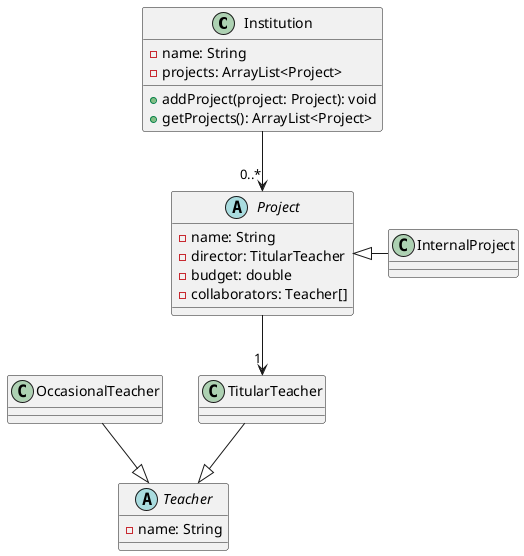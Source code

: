 @startuml
class Institution {
-name: String
-projects: ArrayList<Project>
+addProject(project: Project): void
+getProjects(): ArrayList<Project>
}

abstract class Project {
-name: String
-director: TitularTeacher
-budget: double
-collaborators: Teacher[]
}
class InternalProject

abstract class Teacher {
-name: String
}
class TitularTeacher
class OccasionalTeacher

Institution -->"0..*" Project

InternalProject -left-|> Project

Project -->"1" TitularTeacher

TitularTeacher --|> Teacher
OccasionalTeacher --|> Teacher
@enduml